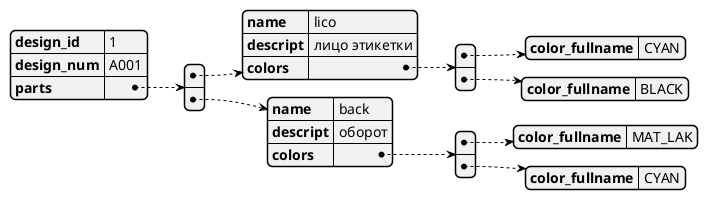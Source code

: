 @startuml
'https://plantuml.com/class-diagram
!define DARKBLUE
!includeurl https://raw.githubusercontent.com/Drakemor/RedDress-PlantUML/master/style.puml
abstract class AbstractList
abstract AbstractCollection
interface List
interface Collection


page 1x1
skinparam pageMargin 10
skinparam pageExternalColor gray
skinparam pageBorderColor black

@startjson
{
    "design_id": 1,
    "design_num": "A001",
    "parts": [
        {
            "name": "lico",
            "descript": "лицо этикетки",
            "colors": [
                {
                    "color_fullname": "CYAN"
                },
                {
                    "color_fullname": "BLACK"
                }
            ]
        },
        {
            "name": "back",
            "descript": "оборот",
            "colors": [
                {
                    "color_fullname": "MAT_LAK"
                },
                {
                    "color_fullname": "CYAN"
                }
            ]
        }
    ]
}
@endjson

object Custumer {
    str: name   
}


frame User {

class A {
{static} int counter
+void {abstract} start(int timeout)
}
note right of A::counter
  This member is annotated
end note
note right of A::start
  This method is now explained in a UML note
end note




class User {
    .. Поля модели ..
    - int id
    + str email (unique=True, nullable=False)
    + str name (unique=True, nullable=False)
    + str password (nullable=False)
    - datatime: created_on (default=datetime.utcnow())
    - datatime: updated_on (default=datetime.utcnow(), 
        onupdate=datetime.utcnow())
    + bool: is_active (default=True)
    + text: description (nullable=True)
    -- relationship --
    role_id FK('roles.id', default=1)
    role_user RS('Role', lazy='joined')
}

'note bottom: Класс пользователя

class Role {
    .. Поля модели ..
    - int: id
    + str: role (unique=True, nullable=False)
    + text: description (nullable=True)
    -- relationship --
    role_id = ( FK('roles.id'), default=1)
    role_user = relationship('Role', lazy='joined')
}
}
Role "1" <..* "*" User

List <|-- AbstractList
Collection <|-- AbstractCollection

Collection <|- List
AbstractCollection <|- AbstractList
AbstractList <|-- ArrayList

class ArrayList {
Object[] elementData
size()
}

enum TimeUnit {
DAYS
HOURS
MINUTES
}


@enduml